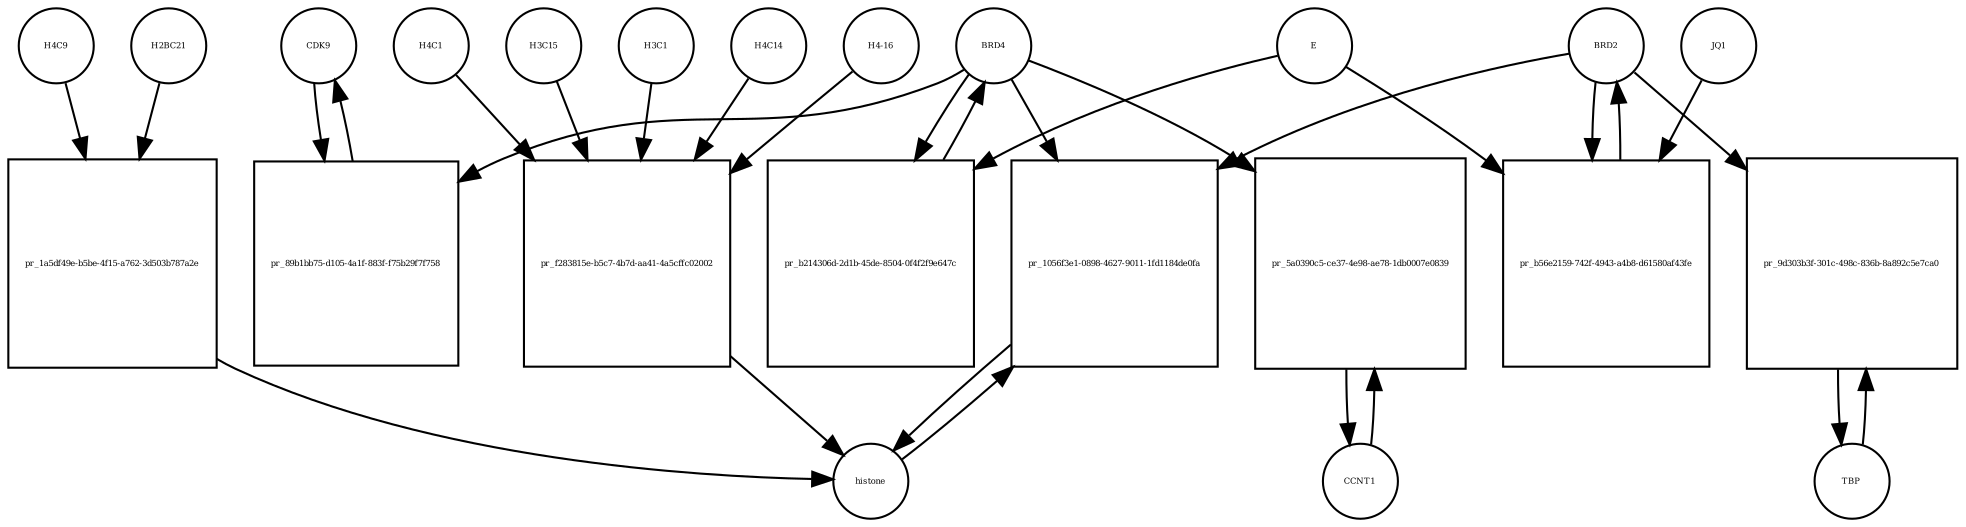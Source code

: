 strict digraph  {
CDK9 [annotation="", bipartite=0, cls=macromolecule, fontsize=4, label=CDK9, shape=circle];
"pr_89b1bb75-d105-4a1f-883f-f75b29f7f758" [annotation="", bipartite=1, cls=process, fontsize=4, label="pr_89b1bb75-d105-4a1f-883f-f75b29f7f758", shape=square];
BRD4 [annotation="", bipartite=0, cls=macromolecule, fontsize=4, label=BRD4, shape=circle];
CCNT1 [annotation="", bipartite=0, cls=macromolecule, fontsize=4, label=CCNT1, shape=circle];
"pr_5a0390c5-ce37-4e98-ae78-1db0007e0839" [annotation="", bipartite=1, cls=process, fontsize=4, label="pr_5a0390c5-ce37-4e98-ae78-1db0007e0839", shape=square];
histone [annotation="", bipartite=0, cls=complex, fontsize=4, label=histone, shape=circle];
"pr_1056f3e1-0898-4627-9011-1fd1184de0fa" [annotation="", bipartite=1, cls=process, fontsize=4, label="pr_1056f3e1-0898-4627-9011-1fd1184de0fa", shape=square];
BRD2 [annotation="", bipartite=0, cls=macromolecule, fontsize=4, label=BRD2, shape=circle];
"pr_b214306d-2d1b-45de-8504-0f4f2f9e647c" [annotation="", bipartite=1, cls=process, fontsize=4, label="pr_b214306d-2d1b-45de-8504-0f4f2f9e647c", shape=square];
E [annotation=urn_miriam_ncbiprotein_BCD58755, bipartite=0, cls=macromolecule, fontsize=4, label=E, shape=circle];
H4C14 [annotation="", bipartite=0, cls=macromolecule, fontsize=4, label=H4C14, shape=circle];
"pr_f283815e-b5c7-4b7d-aa41-4a5cffc02002" [annotation="", bipartite=1, cls=process, fontsize=4, label="pr_f283815e-b5c7-4b7d-aa41-4a5cffc02002", shape=square];
"H4-16" [annotation="", bipartite=0, cls=macromolecule, fontsize=4, label="H4-16", shape=circle];
H4C1 [annotation="", bipartite=0, cls=macromolecule, fontsize=4, label=H4C1, shape=circle];
H3C15 [annotation="", bipartite=0, cls=macromolecule, fontsize=4, label=H3C15, shape=circle];
H3C1 [annotation="", bipartite=0, cls=macromolecule, fontsize=4, label=H3C1, shape=circle];
"pr_b56e2159-742f-4943-a4b8-d61580af43fe" [annotation="", bipartite=1, cls=process, fontsize=4, label="pr_b56e2159-742f-4943-a4b8-d61580af43fe", shape=square];
JQ1 [annotation="", bipartite=0, cls=macromolecule, fontsize=4, label=JQ1, shape=circle];
TBP [annotation="", bipartite=0, cls=macromolecule, fontsize=4, label=TBP, shape=circle];
"pr_9d303b3f-301c-498c-836b-8a892c5e7ca0" [annotation="", bipartite=1, cls=process, fontsize=4, label="pr_9d303b3f-301c-498c-836b-8a892c5e7ca0", shape=square];
H4C9 [annotation="", bipartite=0, cls=macromolecule, fontsize=4, label=H4C9, shape=circle];
"pr_1a5df49e-b5be-4f15-a762-3d503b787a2e" [annotation="", bipartite=1, cls=process, fontsize=4, label="pr_1a5df49e-b5be-4f15-a762-3d503b787a2e", shape=square];
H2BC21 [annotation="", bipartite=0, cls=macromolecule, fontsize=4, label=H2BC21, shape=circle];
CDK9 -> "pr_89b1bb75-d105-4a1f-883f-f75b29f7f758"  [annotation="", interaction_type=consumption];
"pr_89b1bb75-d105-4a1f-883f-f75b29f7f758" -> CDK9  [annotation="", interaction_type=production];
BRD4 -> "pr_89b1bb75-d105-4a1f-883f-f75b29f7f758"  [annotation=urn_miriam_taxonomy_10090, interaction_type=catalysis];
BRD4 -> "pr_5a0390c5-ce37-4e98-ae78-1db0007e0839"  [annotation="", interaction_type=catalysis];
BRD4 -> "pr_1056f3e1-0898-4627-9011-1fd1184de0fa"  [annotation="urn_miriam_doi_10.1038%2Fnsmb.3228.|urn_miriam_doi_10.1016%2Fj.molcel.2008.01.018", interaction_type=catalysis];
BRD4 -> "pr_b214306d-2d1b-45de-8504-0f4f2f9e647c"  [annotation="", interaction_type=consumption];
CCNT1 -> "pr_5a0390c5-ce37-4e98-ae78-1db0007e0839"  [annotation="", interaction_type=consumption];
"pr_5a0390c5-ce37-4e98-ae78-1db0007e0839" -> CCNT1  [annotation="", interaction_type=production];
histone -> "pr_1056f3e1-0898-4627-9011-1fd1184de0fa"  [annotation="", interaction_type=consumption];
"pr_1056f3e1-0898-4627-9011-1fd1184de0fa" -> histone  [annotation="", interaction_type=production];
BRD2 -> "pr_1056f3e1-0898-4627-9011-1fd1184de0fa"  [annotation="urn_miriam_doi_10.1038%2Fnsmb.3228.|urn_miriam_doi_10.1016%2Fj.molcel.2008.01.018", interaction_type=catalysis];
BRD2 -> "pr_b56e2159-742f-4943-a4b8-d61580af43fe"  [annotation="", interaction_type=consumption];
BRD2 -> "pr_9d303b3f-301c-498c-836b-8a892c5e7ca0"  [annotation="urn_miriam_doi_10.1007%2Fs11010-006-9223-6", interaction_type=catalysis];
"pr_b214306d-2d1b-45de-8504-0f4f2f9e647c" -> BRD4  [annotation="", interaction_type=production];
E -> "pr_b214306d-2d1b-45de-8504-0f4f2f9e647c"  [annotation="urn_miriam_doi_10.1038%2Fs41586-020-2286-9", interaction_type=inhibition];
E -> "pr_b56e2159-742f-4943-a4b8-d61580af43fe"  [annotation="urn_miriam_doi_10.1038%2Fs41586-020-2286-9|urn_miriam_doi_10.1080%2F15592294.2018.1469891", interaction_type=inhibition];
H4C14 -> "pr_f283815e-b5c7-4b7d-aa41-4a5cffc02002"  [annotation="", interaction_type=consumption];
"pr_f283815e-b5c7-4b7d-aa41-4a5cffc02002" -> histone  [annotation="", interaction_type=production];
"H4-16" -> "pr_f283815e-b5c7-4b7d-aa41-4a5cffc02002"  [annotation="", interaction_type=consumption];
H4C1 -> "pr_f283815e-b5c7-4b7d-aa41-4a5cffc02002"  [annotation="", interaction_type=consumption];
H3C15 -> "pr_f283815e-b5c7-4b7d-aa41-4a5cffc02002"  [annotation="", interaction_type=consumption];
H3C1 -> "pr_f283815e-b5c7-4b7d-aa41-4a5cffc02002"  [annotation="", interaction_type=consumption];
"pr_b56e2159-742f-4943-a4b8-d61580af43fe" -> BRD2  [annotation="", interaction_type=production];
JQ1 -> "pr_b56e2159-742f-4943-a4b8-d61580af43fe"  [annotation="urn_miriam_doi_10.1038%2Fs41586-020-2286-9|urn_miriam_doi_10.1080%2F15592294.2018.1469891", interaction_type=inhibition];
TBP -> "pr_9d303b3f-301c-498c-836b-8a892c5e7ca0"  [annotation="", interaction_type=consumption];
"pr_9d303b3f-301c-498c-836b-8a892c5e7ca0" -> TBP  [annotation="", interaction_type=production];
H4C9 -> "pr_1a5df49e-b5be-4f15-a762-3d503b787a2e"  [annotation="", interaction_type=consumption];
"pr_1a5df49e-b5be-4f15-a762-3d503b787a2e" -> histone  [annotation="", interaction_type=production];
H2BC21 -> "pr_1a5df49e-b5be-4f15-a762-3d503b787a2e"  [annotation="", interaction_type=consumption];
}

